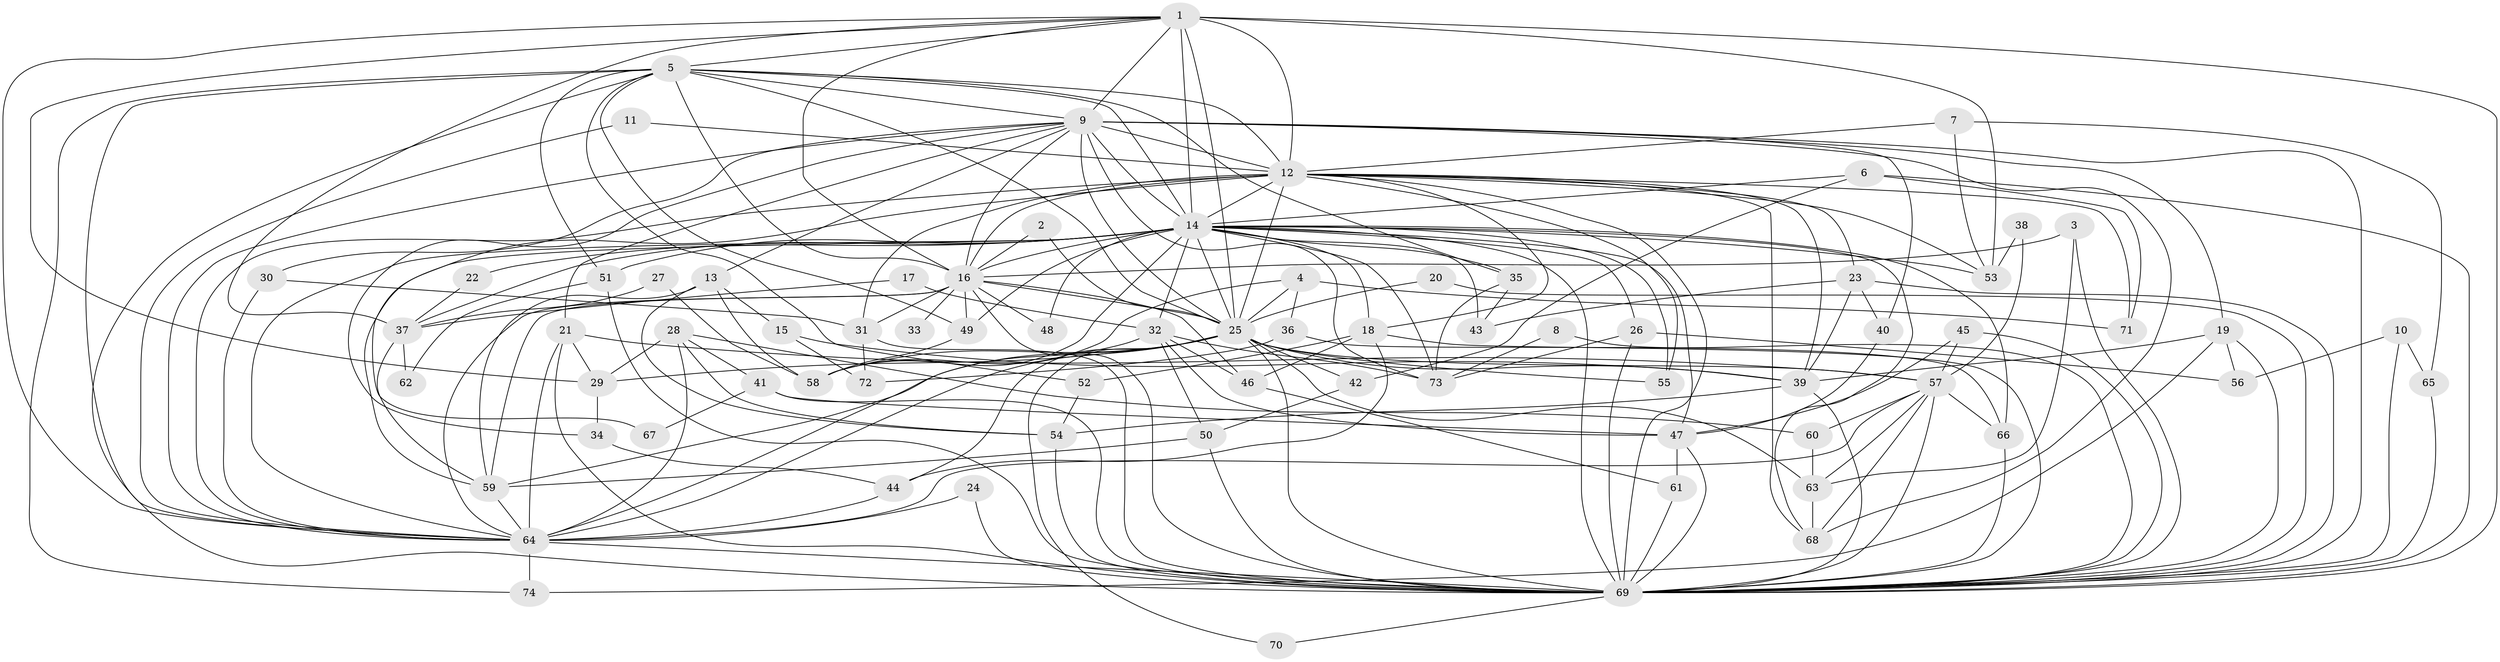 // original degree distribution, {20: 0.006802721088435374, 13: 0.006802721088435374, 33: 0.013605442176870748, 18: 0.006802721088435374, 24: 0.006802721088435374, 27: 0.006802721088435374, 21: 0.006802721088435374, 17: 0.006802721088435374, 23: 0.006802721088435374, 2: 0.4965986394557823, 7: 0.02040816326530612, 5: 0.07482993197278912, 6: 0.027210884353741496, 3: 0.23129251700680273, 9: 0.006802721088435374, 4: 0.061224489795918366, 8: 0.013605442176870748}
// Generated by graph-tools (version 1.1) at 2025/01/03/09/25 03:01:16]
// undirected, 74 vertices, 211 edges
graph export_dot {
graph [start="1"]
  node [color=gray90,style=filled];
  1;
  2;
  3;
  4;
  5;
  6;
  7;
  8;
  9;
  10;
  11;
  12;
  13;
  14;
  15;
  16;
  17;
  18;
  19;
  20;
  21;
  22;
  23;
  24;
  25;
  26;
  27;
  28;
  29;
  30;
  31;
  32;
  33;
  34;
  35;
  36;
  37;
  38;
  39;
  40;
  41;
  42;
  43;
  44;
  45;
  46;
  47;
  48;
  49;
  50;
  51;
  52;
  53;
  54;
  55;
  56;
  57;
  58;
  59;
  60;
  61;
  62;
  63;
  64;
  65;
  66;
  67;
  68;
  69;
  70;
  71;
  72;
  73;
  74;
  1 -- 5 [weight=1.0];
  1 -- 9 [weight=1.0];
  1 -- 12 [weight=1.0];
  1 -- 14 [weight=1.0];
  1 -- 16 [weight=1.0];
  1 -- 25 [weight=2.0];
  1 -- 29 [weight=1.0];
  1 -- 37 [weight=1.0];
  1 -- 53 [weight=1.0];
  1 -- 64 [weight=1.0];
  1 -- 69 [weight=2.0];
  2 -- 16 [weight=1.0];
  2 -- 25 [weight=1.0];
  3 -- 16 [weight=1.0];
  3 -- 63 [weight=1.0];
  3 -- 69 [weight=1.0];
  4 -- 25 [weight=2.0];
  4 -- 36 [weight=1.0];
  4 -- 58 [weight=1.0];
  4 -- 71 [weight=1.0];
  5 -- 9 [weight=1.0];
  5 -- 12 [weight=2.0];
  5 -- 14 [weight=2.0];
  5 -- 16 [weight=2.0];
  5 -- 25 [weight=1.0];
  5 -- 35 [weight=1.0];
  5 -- 49 [weight=1.0];
  5 -- 51 [weight=1.0];
  5 -- 52 [weight=1.0];
  5 -- 64 [weight=1.0];
  5 -- 69 [weight=2.0];
  5 -- 74 [weight=1.0];
  6 -- 14 [weight=1.0];
  6 -- 42 [weight=1.0];
  6 -- 69 [weight=1.0];
  6 -- 71 [weight=1.0];
  7 -- 12 [weight=1.0];
  7 -- 53 [weight=1.0];
  7 -- 65 [weight=1.0];
  8 -- 69 [weight=1.0];
  8 -- 73 [weight=1.0];
  9 -- 12 [weight=1.0];
  9 -- 13 [weight=1.0];
  9 -- 14 [weight=1.0];
  9 -- 16 [weight=1.0];
  9 -- 19 [weight=1.0];
  9 -- 21 [weight=1.0];
  9 -- 25 [weight=1.0];
  9 -- 30 [weight=1.0];
  9 -- 34 [weight=1.0];
  9 -- 40 [weight=1.0];
  9 -- 64 [weight=2.0];
  9 -- 68 [weight=1.0];
  9 -- 69 [weight=2.0];
  9 -- 73 [weight=1.0];
  10 -- 56 [weight=1.0];
  10 -- 65 [weight=1.0];
  10 -- 69 [weight=1.0];
  11 -- 12 [weight=1.0];
  11 -- 64 [weight=1.0];
  12 -- 14 [weight=2.0];
  12 -- 16 [weight=1.0];
  12 -- 18 [weight=1.0];
  12 -- 23 [weight=1.0];
  12 -- 25 [weight=2.0];
  12 -- 31 [weight=1.0];
  12 -- 39 [weight=1.0];
  12 -- 53 [weight=1.0];
  12 -- 55 [weight=1.0];
  12 -- 64 [weight=1.0];
  12 -- 67 [weight=1.0];
  12 -- 68 [weight=1.0];
  12 -- 69 [weight=3.0];
  12 -- 71 [weight=1.0];
  13 -- 15 [weight=1.0];
  13 -- 54 [weight=1.0];
  13 -- 58 [weight=1.0];
  13 -- 59 [weight=1.0];
  14 -- 16 [weight=1.0];
  14 -- 18 [weight=1.0];
  14 -- 22 [weight=1.0];
  14 -- 25 [weight=1.0];
  14 -- 26 [weight=1.0];
  14 -- 32 [weight=1.0];
  14 -- 35 [weight=1.0];
  14 -- 37 [weight=1.0];
  14 -- 43 [weight=1.0];
  14 -- 47 [weight=1.0];
  14 -- 48 [weight=1.0];
  14 -- 49 [weight=1.0];
  14 -- 51 [weight=1.0];
  14 -- 53 [weight=1.0];
  14 -- 55 [weight=1.0];
  14 -- 58 [weight=1.0];
  14 -- 59 [weight=1.0];
  14 -- 64 [weight=1.0];
  14 -- 66 [weight=2.0];
  14 -- 68 [weight=1.0];
  14 -- 69 [weight=3.0];
  14 -- 73 [weight=2.0];
  15 -- 39 [weight=1.0];
  15 -- 72 [weight=1.0];
  16 -- 25 [weight=1.0];
  16 -- 31 [weight=1.0];
  16 -- 33 [weight=1.0];
  16 -- 46 [weight=1.0];
  16 -- 48 [weight=1.0];
  16 -- 49 [weight=1.0];
  16 -- 59 [weight=1.0];
  16 -- 64 [weight=1.0];
  16 -- 69 [weight=3.0];
  17 -- 32 [weight=1.0];
  17 -- 37 [weight=1.0];
  18 -- 44 [weight=1.0];
  18 -- 46 [weight=1.0];
  18 -- 52 [weight=1.0];
  18 -- 69 [weight=1.0];
  19 -- 39 [weight=1.0];
  19 -- 56 [weight=1.0];
  19 -- 69 [weight=2.0];
  19 -- 74 [weight=1.0];
  20 -- 25 [weight=1.0];
  20 -- 69 [weight=1.0];
  21 -- 29 [weight=1.0];
  21 -- 57 [weight=1.0];
  21 -- 64 [weight=1.0];
  21 -- 69 [weight=1.0];
  22 -- 37 [weight=1.0];
  23 -- 39 [weight=1.0];
  23 -- 40 [weight=1.0];
  23 -- 43 [weight=1.0];
  23 -- 69 [weight=1.0];
  24 -- 64 [weight=1.0];
  24 -- 69 [weight=1.0];
  25 -- 29 [weight=1.0];
  25 -- 39 [weight=1.0];
  25 -- 42 [weight=1.0];
  25 -- 44 [weight=2.0];
  25 -- 55 [weight=1.0];
  25 -- 57 [weight=1.0];
  25 -- 58 [weight=1.0];
  25 -- 59 [weight=1.0];
  25 -- 63 [weight=1.0];
  25 -- 64 [weight=1.0];
  25 -- 69 [weight=2.0];
  25 -- 70 [weight=1.0];
  26 -- 56 [weight=1.0];
  26 -- 69 [weight=1.0];
  26 -- 73 [weight=1.0];
  27 -- 37 [weight=1.0];
  27 -- 58 [weight=1.0];
  28 -- 29 [weight=1.0];
  28 -- 41 [weight=1.0];
  28 -- 54 [weight=1.0];
  28 -- 60 [weight=1.0];
  28 -- 64 [weight=1.0];
  29 -- 34 [weight=1.0];
  30 -- 31 [weight=1.0];
  30 -- 64 [weight=1.0];
  31 -- 69 [weight=1.0];
  31 -- 72 [weight=1.0];
  32 -- 46 [weight=1.0];
  32 -- 47 [weight=1.0];
  32 -- 50 [weight=1.0];
  32 -- 64 [weight=1.0];
  32 -- 73 [weight=1.0];
  34 -- 44 [weight=1.0];
  35 -- 43 [weight=1.0];
  35 -- 73 [weight=1.0];
  36 -- 66 [weight=1.0];
  36 -- 72 [weight=1.0];
  37 -- 59 [weight=1.0];
  37 -- 62 [weight=2.0];
  38 -- 53 [weight=1.0];
  38 -- 57 [weight=1.0];
  39 -- 54 [weight=1.0];
  39 -- 69 [weight=1.0];
  40 -- 47 [weight=1.0];
  41 -- 47 [weight=1.0];
  41 -- 67 [weight=1.0];
  41 -- 69 [weight=1.0];
  42 -- 50 [weight=1.0];
  44 -- 64 [weight=1.0];
  45 -- 47 [weight=1.0];
  45 -- 57 [weight=1.0];
  45 -- 69 [weight=1.0];
  46 -- 61 [weight=1.0];
  47 -- 61 [weight=1.0];
  47 -- 69 [weight=1.0];
  49 -- 58 [weight=1.0];
  50 -- 59 [weight=1.0];
  50 -- 69 [weight=1.0];
  51 -- 62 [weight=1.0];
  51 -- 69 [weight=1.0];
  52 -- 54 [weight=1.0];
  54 -- 69 [weight=1.0];
  57 -- 60 [weight=1.0];
  57 -- 63 [weight=1.0];
  57 -- 64 [weight=1.0];
  57 -- 66 [weight=1.0];
  57 -- 68 [weight=1.0];
  57 -- 69 [weight=1.0];
  59 -- 64 [weight=1.0];
  60 -- 63 [weight=1.0];
  61 -- 69 [weight=1.0];
  63 -- 68 [weight=1.0];
  64 -- 69 [weight=4.0];
  64 -- 74 [weight=1.0];
  65 -- 69 [weight=1.0];
  66 -- 69 [weight=1.0];
  69 -- 70 [weight=1.0];
}
